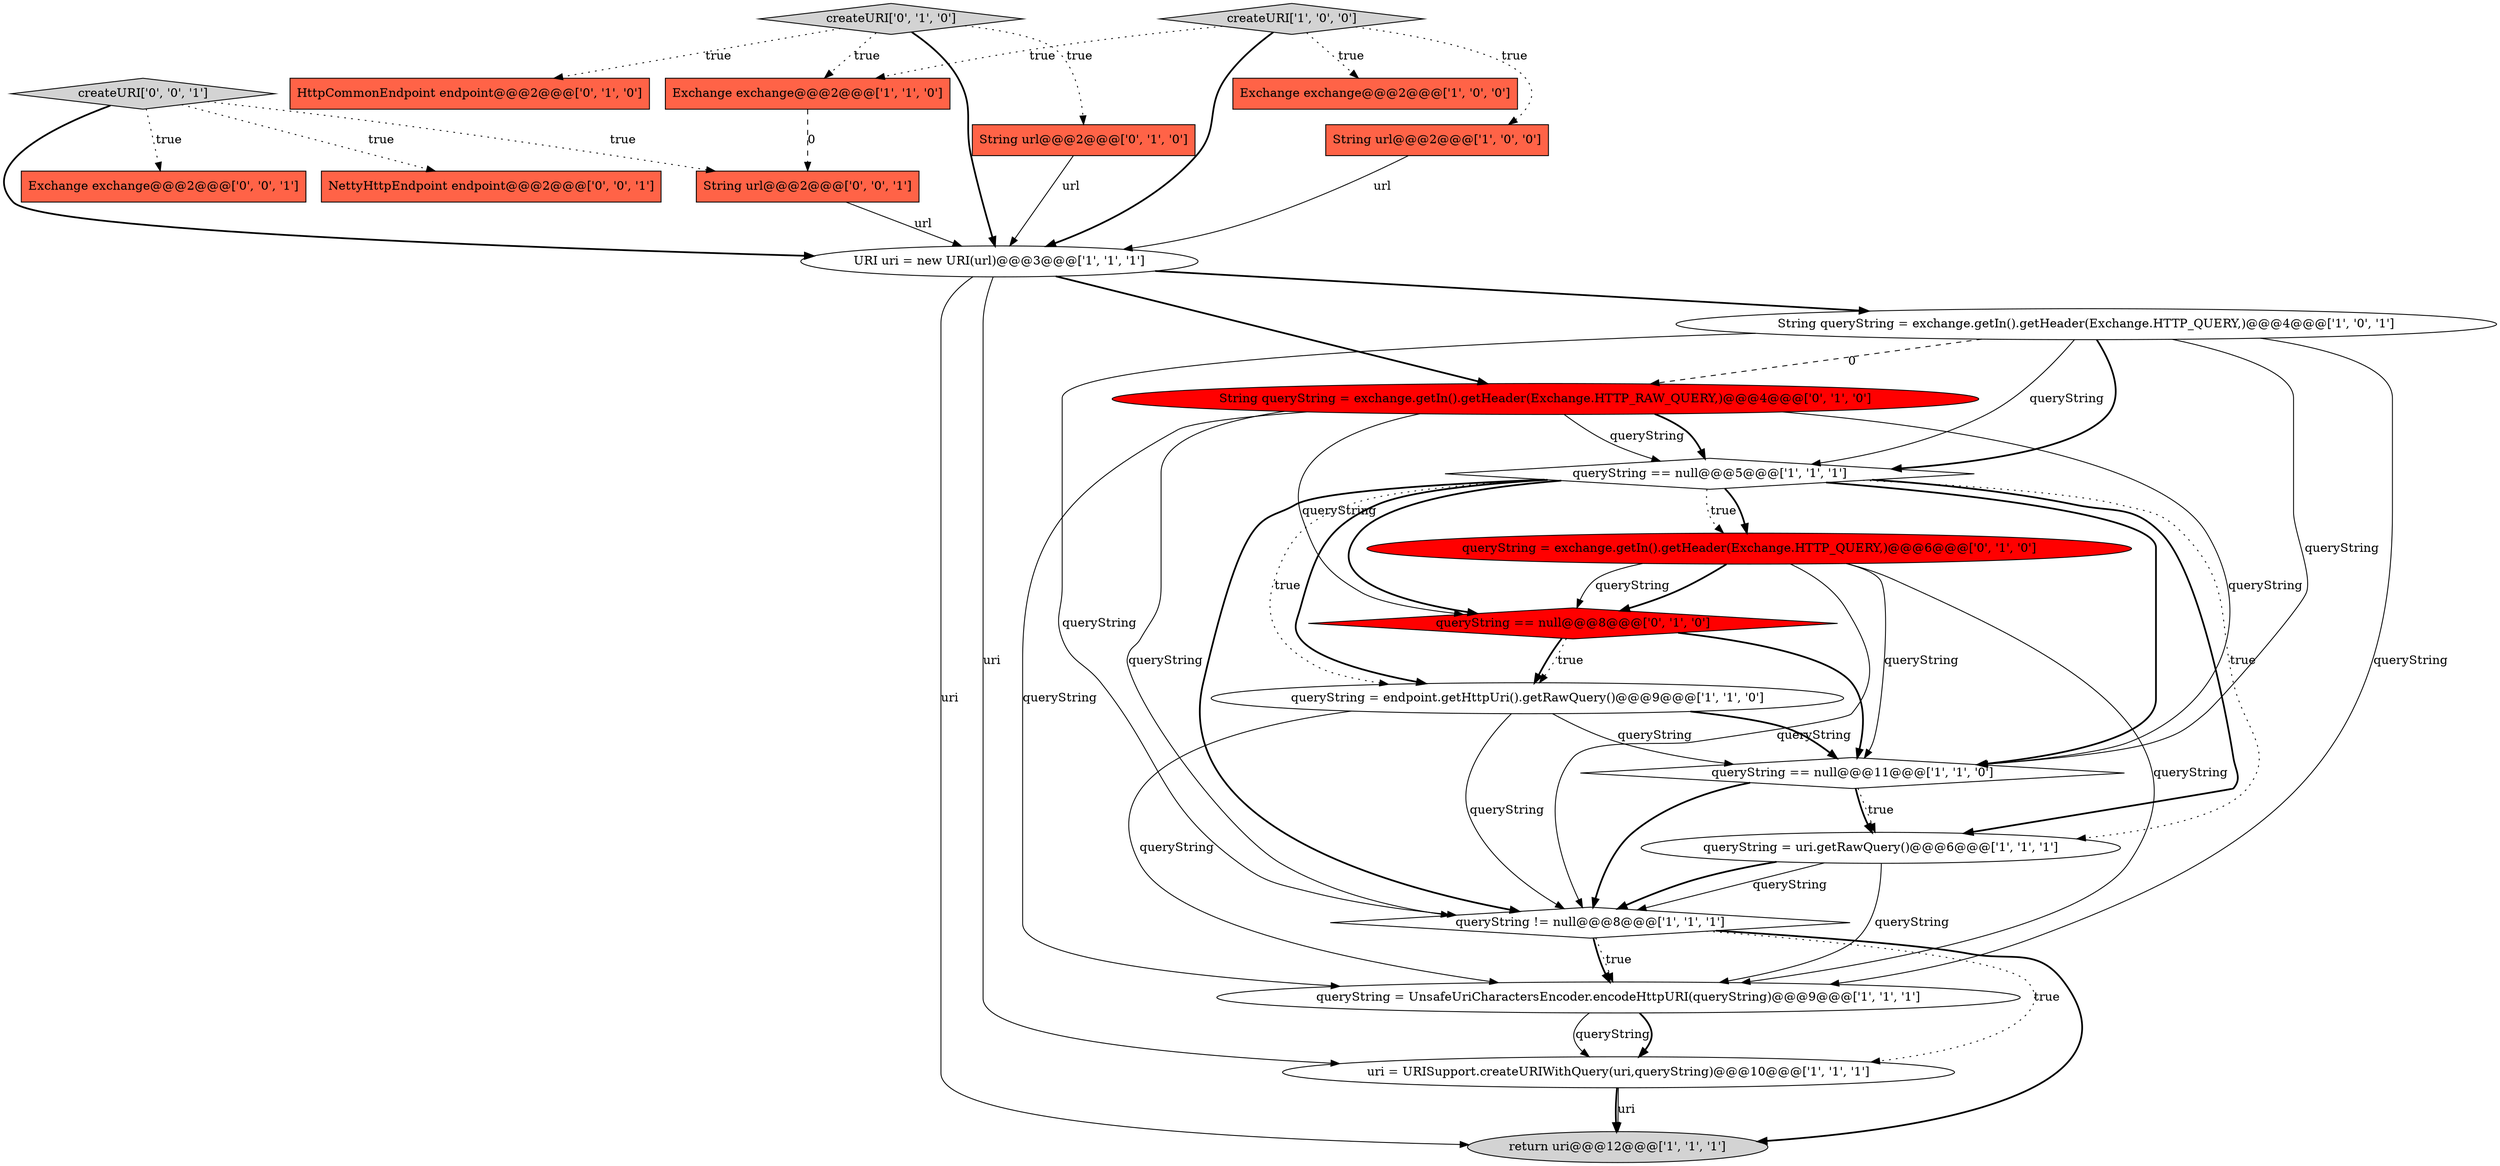 digraph {
22 [style = filled, label = "NettyHttpEndpoint endpoint@@@2@@@['0', '0', '1']", fillcolor = tomato, shape = box image = "AAA0AAABBB3BBB"];
6 [style = filled, label = "queryString = endpoint.getHttpUri().getRawQuery()@@@9@@@['1', '1', '0']", fillcolor = white, shape = ellipse image = "AAA0AAABBB1BBB"];
18 [style = filled, label = "String queryString = exchange.getIn().getHeader(Exchange.HTTP_RAW_QUERY,)@@@4@@@['0', '1', '0']", fillcolor = red, shape = ellipse image = "AAA1AAABBB2BBB"];
8 [style = filled, label = "uri = URISupport.createURIWithQuery(uri,queryString)@@@10@@@['1', '1', '1']", fillcolor = white, shape = ellipse image = "AAA0AAABBB1BBB"];
11 [style = filled, label = "URI uri = new URI(url)@@@3@@@['1', '1', '1']", fillcolor = white, shape = ellipse image = "AAA0AAABBB1BBB"];
17 [style = filled, label = "HttpCommonEndpoint endpoint@@@2@@@['0', '1', '0']", fillcolor = tomato, shape = box image = "AAA0AAABBB2BBB"];
2 [style = filled, label = "queryString = uri.getRawQuery()@@@6@@@['1', '1', '1']", fillcolor = white, shape = ellipse image = "AAA0AAABBB1BBB"];
21 [style = filled, label = "createURI['0', '0', '1']", fillcolor = lightgray, shape = diamond image = "AAA0AAABBB3BBB"];
15 [style = filled, label = "createURI['0', '1', '0']", fillcolor = lightgray, shape = diamond image = "AAA0AAABBB2BBB"];
14 [style = filled, label = "queryString = exchange.getIn().getHeader(Exchange.HTTP_QUERY,)@@@6@@@['0', '1', '0']", fillcolor = red, shape = ellipse image = "AAA1AAABBB2BBB"];
9 [style = filled, label = "Exchange exchange@@@2@@@['1', '1', '0']", fillcolor = tomato, shape = box image = "AAA0AAABBB1BBB"];
3 [style = filled, label = "return uri@@@12@@@['1', '1', '1']", fillcolor = lightgray, shape = ellipse image = "AAA0AAABBB1BBB"];
20 [style = filled, label = "Exchange exchange@@@2@@@['0', '0', '1']", fillcolor = tomato, shape = box image = "AAA0AAABBB3BBB"];
12 [style = filled, label = "queryString == null@@@11@@@['1', '1', '0']", fillcolor = white, shape = diamond image = "AAA0AAABBB1BBB"];
1 [style = filled, label = "queryString == null@@@5@@@['1', '1', '1']", fillcolor = white, shape = diamond image = "AAA0AAABBB1BBB"];
5 [style = filled, label = "createURI['1', '0', '0']", fillcolor = lightgray, shape = diamond image = "AAA0AAABBB1BBB"];
4 [style = filled, label = "String queryString = exchange.getIn().getHeader(Exchange.HTTP_QUERY,)@@@4@@@['1', '0', '1']", fillcolor = white, shape = ellipse image = "AAA0AAABBB1BBB"];
0 [style = filled, label = "Exchange exchange@@@2@@@['1', '0', '0']", fillcolor = tomato, shape = box image = "AAA0AAABBB1BBB"];
7 [style = filled, label = "String url@@@2@@@['1', '0', '0']", fillcolor = tomato, shape = box image = "AAA0AAABBB1BBB"];
16 [style = filled, label = "String url@@@2@@@['0', '1', '0']", fillcolor = tomato, shape = box image = "AAA0AAABBB2BBB"];
13 [style = filled, label = "queryString = UnsafeUriCharactersEncoder.encodeHttpURI(queryString)@@@9@@@['1', '1', '1']", fillcolor = white, shape = ellipse image = "AAA0AAABBB1BBB"];
23 [style = filled, label = "String url@@@2@@@['0', '0', '1']", fillcolor = tomato, shape = box image = "AAA0AAABBB3BBB"];
19 [style = filled, label = "queryString == null@@@8@@@['0', '1', '0']", fillcolor = red, shape = diamond image = "AAA1AAABBB2BBB"];
10 [style = filled, label = "queryString != null@@@8@@@['1', '1', '1']", fillcolor = white, shape = diamond image = "AAA0AAABBB1BBB"];
6->12 [style = solid, label="queryString"];
4->18 [style = dashed, label="0"];
18->10 [style = solid, label="queryString"];
10->8 [style = dotted, label="true"];
14->12 [style = solid, label="queryString"];
21->20 [style = dotted, label="true"];
19->12 [style = bold, label=""];
11->4 [style = bold, label=""];
8->3 [style = bold, label=""];
12->2 [style = dotted, label="true"];
18->1 [style = solid, label="queryString"];
10->3 [style = bold, label=""];
14->13 [style = solid, label="queryString"];
14->19 [style = bold, label=""];
21->22 [style = dotted, label="true"];
11->8 [style = solid, label="uri"];
5->0 [style = dotted, label="true"];
1->14 [style = dotted, label="true"];
15->16 [style = dotted, label="true"];
2->10 [style = bold, label=""];
19->6 [style = bold, label=""];
18->13 [style = solid, label="queryString"];
9->23 [style = dashed, label="0"];
11->18 [style = bold, label=""];
4->13 [style = solid, label="queryString"];
15->9 [style = dotted, label="true"];
16->11 [style = solid, label="url"];
15->17 [style = dotted, label="true"];
18->19 [style = solid, label="queryString"];
18->12 [style = solid, label="queryString"];
6->10 [style = solid, label="queryString"];
12->2 [style = bold, label=""];
12->10 [style = bold, label=""];
1->6 [style = bold, label=""];
15->11 [style = bold, label=""];
2->10 [style = solid, label="queryString"];
14->10 [style = solid, label="queryString"];
10->13 [style = bold, label=""];
18->1 [style = bold, label=""];
21->11 [style = bold, label=""];
14->19 [style = solid, label="queryString"];
10->13 [style = dotted, label="true"];
13->8 [style = solid, label="queryString"];
5->7 [style = dotted, label="true"];
2->13 [style = solid, label="queryString"];
21->23 [style = dotted, label="true"];
6->13 [style = solid, label="queryString"];
1->12 [style = bold, label=""];
4->10 [style = solid, label="queryString"];
5->9 [style = dotted, label="true"];
4->1 [style = solid, label="queryString"];
1->6 [style = dotted, label="true"];
1->14 [style = bold, label=""];
4->1 [style = bold, label=""];
5->11 [style = bold, label=""];
8->3 [style = solid, label="uri"];
1->2 [style = bold, label=""];
19->6 [style = dotted, label="true"];
13->8 [style = bold, label=""];
4->12 [style = solid, label="queryString"];
7->11 [style = solid, label="url"];
23->11 [style = solid, label="url"];
1->19 [style = bold, label=""];
1->10 [style = bold, label=""];
1->2 [style = dotted, label="true"];
6->12 [style = bold, label=""];
11->3 [style = solid, label="uri"];
}
